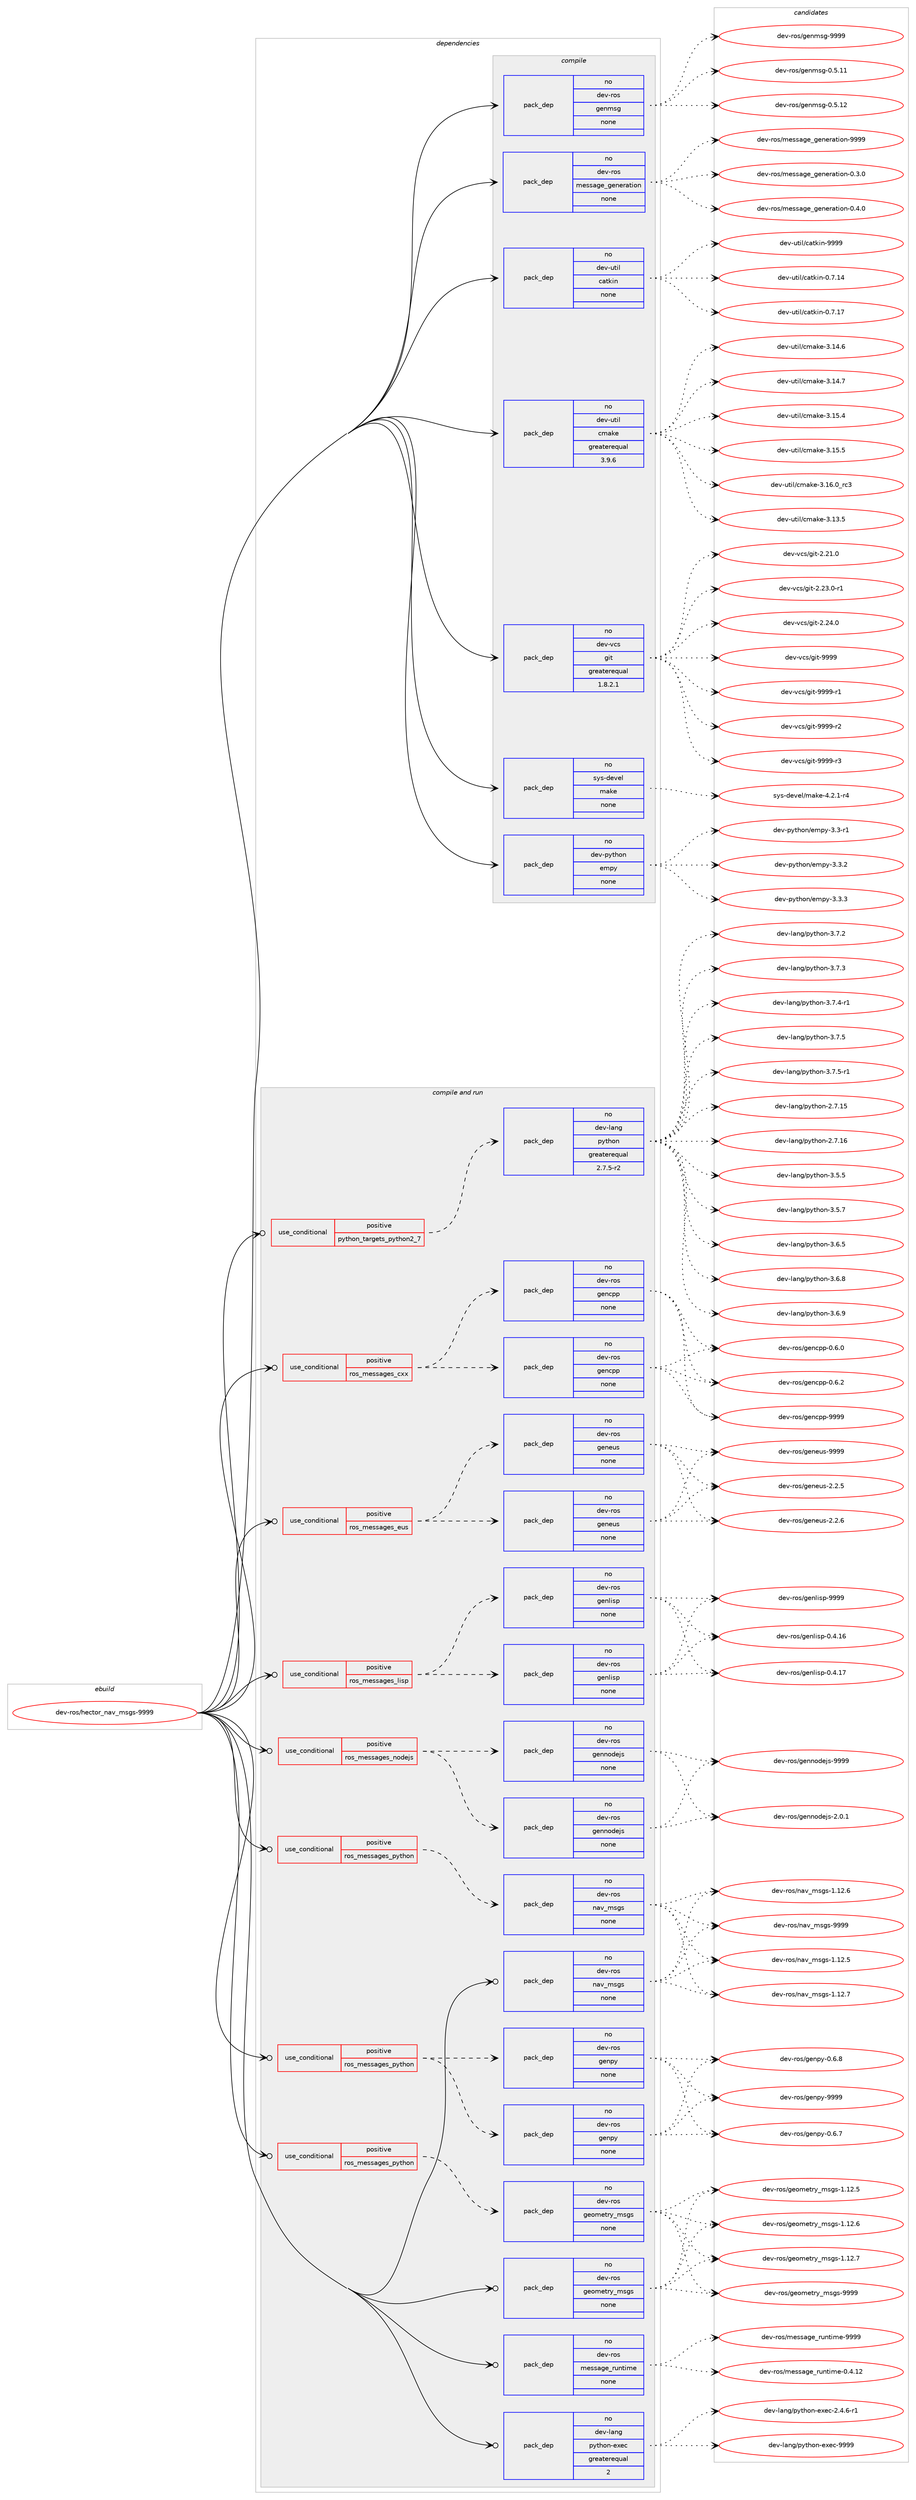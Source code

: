 digraph prolog {

# *************
# Graph options
# *************

newrank=true;
concentrate=true;
compound=true;
graph [rankdir=LR,fontname=Helvetica,fontsize=10,ranksep=1.5];#, ranksep=2.5, nodesep=0.2];
edge  [arrowhead=vee];
node  [fontname=Helvetica,fontsize=10];

# **********
# The ebuild
# **********

subgraph cluster_leftcol {
color=gray;
rank=same;
label=<<i>ebuild</i>>;
id [label="dev-ros/hector_nav_msgs-9999", color=red, width=4, href="../dev-ros/hector_nav_msgs-9999.svg"];
}

# ****************
# The dependencies
# ****************

subgraph cluster_midcol {
color=gray;
label=<<i>dependencies</i>>;
subgraph cluster_compile {
fillcolor="#eeeeee";
style=filled;
label=<<i>compile</i>>;
subgraph pack488439 {
dependency653832 [label=<<TABLE BORDER="0" CELLBORDER="1" CELLSPACING="0" CELLPADDING="4" WIDTH="220"><TR><TD ROWSPAN="6" CELLPADDING="30">pack_dep</TD></TR><TR><TD WIDTH="110">no</TD></TR><TR><TD>dev-python</TD></TR><TR><TD>empy</TD></TR><TR><TD>none</TD></TR><TR><TD></TD></TR></TABLE>>, shape=none, color=blue];
}
id:e -> dependency653832:w [weight=20,style="solid",arrowhead="vee"];
subgraph pack488440 {
dependency653833 [label=<<TABLE BORDER="0" CELLBORDER="1" CELLSPACING="0" CELLPADDING="4" WIDTH="220"><TR><TD ROWSPAN="6" CELLPADDING="30">pack_dep</TD></TR><TR><TD WIDTH="110">no</TD></TR><TR><TD>dev-ros</TD></TR><TR><TD>genmsg</TD></TR><TR><TD>none</TD></TR><TR><TD></TD></TR></TABLE>>, shape=none, color=blue];
}
id:e -> dependency653833:w [weight=20,style="solid",arrowhead="vee"];
subgraph pack488441 {
dependency653834 [label=<<TABLE BORDER="0" CELLBORDER="1" CELLSPACING="0" CELLPADDING="4" WIDTH="220"><TR><TD ROWSPAN="6" CELLPADDING="30">pack_dep</TD></TR><TR><TD WIDTH="110">no</TD></TR><TR><TD>dev-ros</TD></TR><TR><TD>message_generation</TD></TR><TR><TD>none</TD></TR><TR><TD></TD></TR></TABLE>>, shape=none, color=blue];
}
id:e -> dependency653834:w [weight=20,style="solid",arrowhead="vee"];
subgraph pack488442 {
dependency653835 [label=<<TABLE BORDER="0" CELLBORDER="1" CELLSPACING="0" CELLPADDING="4" WIDTH="220"><TR><TD ROWSPAN="6" CELLPADDING="30">pack_dep</TD></TR><TR><TD WIDTH="110">no</TD></TR><TR><TD>dev-util</TD></TR><TR><TD>catkin</TD></TR><TR><TD>none</TD></TR><TR><TD></TD></TR></TABLE>>, shape=none, color=blue];
}
id:e -> dependency653835:w [weight=20,style="solid",arrowhead="vee"];
subgraph pack488443 {
dependency653836 [label=<<TABLE BORDER="0" CELLBORDER="1" CELLSPACING="0" CELLPADDING="4" WIDTH="220"><TR><TD ROWSPAN="6" CELLPADDING="30">pack_dep</TD></TR><TR><TD WIDTH="110">no</TD></TR><TR><TD>dev-util</TD></TR><TR><TD>cmake</TD></TR><TR><TD>greaterequal</TD></TR><TR><TD>3.9.6</TD></TR></TABLE>>, shape=none, color=blue];
}
id:e -> dependency653836:w [weight=20,style="solid",arrowhead="vee"];
subgraph pack488444 {
dependency653837 [label=<<TABLE BORDER="0" CELLBORDER="1" CELLSPACING="0" CELLPADDING="4" WIDTH="220"><TR><TD ROWSPAN="6" CELLPADDING="30">pack_dep</TD></TR><TR><TD WIDTH="110">no</TD></TR><TR><TD>dev-vcs</TD></TR><TR><TD>git</TD></TR><TR><TD>greaterequal</TD></TR><TR><TD>1.8.2.1</TD></TR></TABLE>>, shape=none, color=blue];
}
id:e -> dependency653837:w [weight=20,style="solid",arrowhead="vee"];
subgraph pack488445 {
dependency653838 [label=<<TABLE BORDER="0" CELLBORDER="1" CELLSPACING="0" CELLPADDING="4" WIDTH="220"><TR><TD ROWSPAN="6" CELLPADDING="30">pack_dep</TD></TR><TR><TD WIDTH="110">no</TD></TR><TR><TD>sys-devel</TD></TR><TR><TD>make</TD></TR><TR><TD>none</TD></TR><TR><TD></TD></TR></TABLE>>, shape=none, color=blue];
}
id:e -> dependency653838:w [weight=20,style="solid",arrowhead="vee"];
}
subgraph cluster_compileandrun {
fillcolor="#eeeeee";
style=filled;
label=<<i>compile and run</i>>;
subgraph cond153487 {
dependency653839 [label=<<TABLE BORDER="0" CELLBORDER="1" CELLSPACING="0" CELLPADDING="4"><TR><TD ROWSPAN="3" CELLPADDING="10">use_conditional</TD></TR><TR><TD>positive</TD></TR><TR><TD>python_targets_python2_7</TD></TR></TABLE>>, shape=none, color=red];
subgraph pack488446 {
dependency653840 [label=<<TABLE BORDER="0" CELLBORDER="1" CELLSPACING="0" CELLPADDING="4" WIDTH="220"><TR><TD ROWSPAN="6" CELLPADDING="30">pack_dep</TD></TR><TR><TD WIDTH="110">no</TD></TR><TR><TD>dev-lang</TD></TR><TR><TD>python</TD></TR><TR><TD>greaterequal</TD></TR><TR><TD>2.7.5-r2</TD></TR></TABLE>>, shape=none, color=blue];
}
dependency653839:e -> dependency653840:w [weight=20,style="dashed",arrowhead="vee"];
}
id:e -> dependency653839:w [weight=20,style="solid",arrowhead="odotvee"];
subgraph cond153488 {
dependency653841 [label=<<TABLE BORDER="0" CELLBORDER="1" CELLSPACING="0" CELLPADDING="4"><TR><TD ROWSPAN="3" CELLPADDING="10">use_conditional</TD></TR><TR><TD>positive</TD></TR><TR><TD>ros_messages_cxx</TD></TR></TABLE>>, shape=none, color=red];
subgraph pack488447 {
dependency653842 [label=<<TABLE BORDER="0" CELLBORDER="1" CELLSPACING="0" CELLPADDING="4" WIDTH="220"><TR><TD ROWSPAN="6" CELLPADDING="30">pack_dep</TD></TR><TR><TD WIDTH="110">no</TD></TR><TR><TD>dev-ros</TD></TR><TR><TD>gencpp</TD></TR><TR><TD>none</TD></TR><TR><TD></TD></TR></TABLE>>, shape=none, color=blue];
}
dependency653841:e -> dependency653842:w [weight=20,style="dashed",arrowhead="vee"];
subgraph pack488448 {
dependency653843 [label=<<TABLE BORDER="0" CELLBORDER="1" CELLSPACING="0" CELLPADDING="4" WIDTH="220"><TR><TD ROWSPAN="6" CELLPADDING="30">pack_dep</TD></TR><TR><TD WIDTH="110">no</TD></TR><TR><TD>dev-ros</TD></TR><TR><TD>gencpp</TD></TR><TR><TD>none</TD></TR><TR><TD></TD></TR></TABLE>>, shape=none, color=blue];
}
dependency653841:e -> dependency653843:w [weight=20,style="dashed",arrowhead="vee"];
}
id:e -> dependency653841:w [weight=20,style="solid",arrowhead="odotvee"];
subgraph cond153489 {
dependency653844 [label=<<TABLE BORDER="0" CELLBORDER="1" CELLSPACING="0" CELLPADDING="4"><TR><TD ROWSPAN="3" CELLPADDING="10">use_conditional</TD></TR><TR><TD>positive</TD></TR><TR><TD>ros_messages_eus</TD></TR></TABLE>>, shape=none, color=red];
subgraph pack488449 {
dependency653845 [label=<<TABLE BORDER="0" CELLBORDER="1" CELLSPACING="0" CELLPADDING="4" WIDTH="220"><TR><TD ROWSPAN="6" CELLPADDING="30">pack_dep</TD></TR><TR><TD WIDTH="110">no</TD></TR><TR><TD>dev-ros</TD></TR><TR><TD>geneus</TD></TR><TR><TD>none</TD></TR><TR><TD></TD></TR></TABLE>>, shape=none, color=blue];
}
dependency653844:e -> dependency653845:w [weight=20,style="dashed",arrowhead="vee"];
subgraph pack488450 {
dependency653846 [label=<<TABLE BORDER="0" CELLBORDER="1" CELLSPACING="0" CELLPADDING="4" WIDTH="220"><TR><TD ROWSPAN="6" CELLPADDING="30">pack_dep</TD></TR><TR><TD WIDTH="110">no</TD></TR><TR><TD>dev-ros</TD></TR><TR><TD>geneus</TD></TR><TR><TD>none</TD></TR><TR><TD></TD></TR></TABLE>>, shape=none, color=blue];
}
dependency653844:e -> dependency653846:w [weight=20,style="dashed",arrowhead="vee"];
}
id:e -> dependency653844:w [weight=20,style="solid",arrowhead="odotvee"];
subgraph cond153490 {
dependency653847 [label=<<TABLE BORDER="0" CELLBORDER="1" CELLSPACING="0" CELLPADDING="4"><TR><TD ROWSPAN="3" CELLPADDING="10">use_conditional</TD></TR><TR><TD>positive</TD></TR><TR><TD>ros_messages_lisp</TD></TR></TABLE>>, shape=none, color=red];
subgraph pack488451 {
dependency653848 [label=<<TABLE BORDER="0" CELLBORDER="1" CELLSPACING="0" CELLPADDING="4" WIDTH="220"><TR><TD ROWSPAN="6" CELLPADDING="30">pack_dep</TD></TR><TR><TD WIDTH="110">no</TD></TR><TR><TD>dev-ros</TD></TR><TR><TD>genlisp</TD></TR><TR><TD>none</TD></TR><TR><TD></TD></TR></TABLE>>, shape=none, color=blue];
}
dependency653847:e -> dependency653848:w [weight=20,style="dashed",arrowhead="vee"];
subgraph pack488452 {
dependency653849 [label=<<TABLE BORDER="0" CELLBORDER="1" CELLSPACING="0" CELLPADDING="4" WIDTH="220"><TR><TD ROWSPAN="6" CELLPADDING="30">pack_dep</TD></TR><TR><TD WIDTH="110">no</TD></TR><TR><TD>dev-ros</TD></TR><TR><TD>genlisp</TD></TR><TR><TD>none</TD></TR><TR><TD></TD></TR></TABLE>>, shape=none, color=blue];
}
dependency653847:e -> dependency653849:w [weight=20,style="dashed",arrowhead="vee"];
}
id:e -> dependency653847:w [weight=20,style="solid",arrowhead="odotvee"];
subgraph cond153491 {
dependency653850 [label=<<TABLE BORDER="0" CELLBORDER="1" CELLSPACING="0" CELLPADDING="4"><TR><TD ROWSPAN="3" CELLPADDING="10">use_conditional</TD></TR><TR><TD>positive</TD></TR><TR><TD>ros_messages_nodejs</TD></TR></TABLE>>, shape=none, color=red];
subgraph pack488453 {
dependency653851 [label=<<TABLE BORDER="0" CELLBORDER="1" CELLSPACING="0" CELLPADDING="4" WIDTH="220"><TR><TD ROWSPAN="6" CELLPADDING="30">pack_dep</TD></TR><TR><TD WIDTH="110">no</TD></TR><TR><TD>dev-ros</TD></TR><TR><TD>gennodejs</TD></TR><TR><TD>none</TD></TR><TR><TD></TD></TR></TABLE>>, shape=none, color=blue];
}
dependency653850:e -> dependency653851:w [weight=20,style="dashed",arrowhead="vee"];
subgraph pack488454 {
dependency653852 [label=<<TABLE BORDER="0" CELLBORDER="1" CELLSPACING="0" CELLPADDING="4" WIDTH="220"><TR><TD ROWSPAN="6" CELLPADDING="30">pack_dep</TD></TR><TR><TD WIDTH="110">no</TD></TR><TR><TD>dev-ros</TD></TR><TR><TD>gennodejs</TD></TR><TR><TD>none</TD></TR><TR><TD></TD></TR></TABLE>>, shape=none, color=blue];
}
dependency653850:e -> dependency653852:w [weight=20,style="dashed",arrowhead="vee"];
}
id:e -> dependency653850:w [weight=20,style="solid",arrowhead="odotvee"];
subgraph cond153492 {
dependency653853 [label=<<TABLE BORDER="0" CELLBORDER="1" CELLSPACING="0" CELLPADDING="4"><TR><TD ROWSPAN="3" CELLPADDING="10">use_conditional</TD></TR><TR><TD>positive</TD></TR><TR><TD>ros_messages_python</TD></TR></TABLE>>, shape=none, color=red];
subgraph pack488455 {
dependency653854 [label=<<TABLE BORDER="0" CELLBORDER="1" CELLSPACING="0" CELLPADDING="4" WIDTH="220"><TR><TD ROWSPAN="6" CELLPADDING="30">pack_dep</TD></TR><TR><TD WIDTH="110">no</TD></TR><TR><TD>dev-ros</TD></TR><TR><TD>genpy</TD></TR><TR><TD>none</TD></TR><TR><TD></TD></TR></TABLE>>, shape=none, color=blue];
}
dependency653853:e -> dependency653854:w [weight=20,style="dashed",arrowhead="vee"];
subgraph pack488456 {
dependency653855 [label=<<TABLE BORDER="0" CELLBORDER="1" CELLSPACING="0" CELLPADDING="4" WIDTH="220"><TR><TD ROWSPAN="6" CELLPADDING="30">pack_dep</TD></TR><TR><TD WIDTH="110">no</TD></TR><TR><TD>dev-ros</TD></TR><TR><TD>genpy</TD></TR><TR><TD>none</TD></TR><TR><TD></TD></TR></TABLE>>, shape=none, color=blue];
}
dependency653853:e -> dependency653855:w [weight=20,style="dashed",arrowhead="vee"];
}
id:e -> dependency653853:w [weight=20,style="solid",arrowhead="odotvee"];
subgraph cond153493 {
dependency653856 [label=<<TABLE BORDER="0" CELLBORDER="1" CELLSPACING="0" CELLPADDING="4"><TR><TD ROWSPAN="3" CELLPADDING="10">use_conditional</TD></TR><TR><TD>positive</TD></TR><TR><TD>ros_messages_python</TD></TR></TABLE>>, shape=none, color=red];
subgraph pack488457 {
dependency653857 [label=<<TABLE BORDER="0" CELLBORDER="1" CELLSPACING="0" CELLPADDING="4" WIDTH="220"><TR><TD ROWSPAN="6" CELLPADDING="30">pack_dep</TD></TR><TR><TD WIDTH="110">no</TD></TR><TR><TD>dev-ros</TD></TR><TR><TD>geometry_msgs</TD></TR><TR><TD>none</TD></TR><TR><TD></TD></TR></TABLE>>, shape=none, color=blue];
}
dependency653856:e -> dependency653857:w [weight=20,style="dashed",arrowhead="vee"];
}
id:e -> dependency653856:w [weight=20,style="solid",arrowhead="odotvee"];
subgraph cond153494 {
dependency653858 [label=<<TABLE BORDER="0" CELLBORDER="1" CELLSPACING="0" CELLPADDING="4"><TR><TD ROWSPAN="3" CELLPADDING="10">use_conditional</TD></TR><TR><TD>positive</TD></TR><TR><TD>ros_messages_python</TD></TR></TABLE>>, shape=none, color=red];
subgraph pack488458 {
dependency653859 [label=<<TABLE BORDER="0" CELLBORDER="1" CELLSPACING="0" CELLPADDING="4" WIDTH="220"><TR><TD ROWSPAN="6" CELLPADDING="30">pack_dep</TD></TR><TR><TD WIDTH="110">no</TD></TR><TR><TD>dev-ros</TD></TR><TR><TD>nav_msgs</TD></TR><TR><TD>none</TD></TR><TR><TD></TD></TR></TABLE>>, shape=none, color=blue];
}
dependency653858:e -> dependency653859:w [weight=20,style="dashed",arrowhead="vee"];
}
id:e -> dependency653858:w [weight=20,style="solid",arrowhead="odotvee"];
subgraph pack488459 {
dependency653860 [label=<<TABLE BORDER="0" CELLBORDER="1" CELLSPACING="0" CELLPADDING="4" WIDTH="220"><TR><TD ROWSPAN="6" CELLPADDING="30">pack_dep</TD></TR><TR><TD WIDTH="110">no</TD></TR><TR><TD>dev-lang</TD></TR><TR><TD>python-exec</TD></TR><TR><TD>greaterequal</TD></TR><TR><TD>2</TD></TR></TABLE>>, shape=none, color=blue];
}
id:e -> dependency653860:w [weight=20,style="solid",arrowhead="odotvee"];
subgraph pack488460 {
dependency653861 [label=<<TABLE BORDER="0" CELLBORDER="1" CELLSPACING="0" CELLPADDING="4" WIDTH="220"><TR><TD ROWSPAN="6" CELLPADDING="30">pack_dep</TD></TR><TR><TD WIDTH="110">no</TD></TR><TR><TD>dev-ros</TD></TR><TR><TD>geometry_msgs</TD></TR><TR><TD>none</TD></TR><TR><TD></TD></TR></TABLE>>, shape=none, color=blue];
}
id:e -> dependency653861:w [weight=20,style="solid",arrowhead="odotvee"];
subgraph pack488461 {
dependency653862 [label=<<TABLE BORDER="0" CELLBORDER="1" CELLSPACING="0" CELLPADDING="4" WIDTH="220"><TR><TD ROWSPAN="6" CELLPADDING="30">pack_dep</TD></TR><TR><TD WIDTH="110">no</TD></TR><TR><TD>dev-ros</TD></TR><TR><TD>message_runtime</TD></TR><TR><TD>none</TD></TR><TR><TD></TD></TR></TABLE>>, shape=none, color=blue];
}
id:e -> dependency653862:w [weight=20,style="solid",arrowhead="odotvee"];
subgraph pack488462 {
dependency653863 [label=<<TABLE BORDER="0" CELLBORDER="1" CELLSPACING="0" CELLPADDING="4" WIDTH="220"><TR><TD ROWSPAN="6" CELLPADDING="30">pack_dep</TD></TR><TR><TD WIDTH="110">no</TD></TR><TR><TD>dev-ros</TD></TR><TR><TD>nav_msgs</TD></TR><TR><TD>none</TD></TR><TR><TD></TD></TR></TABLE>>, shape=none, color=blue];
}
id:e -> dependency653863:w [weight=20,style="solid",arrowhead="odotvee"];
}
subgraph cluster_run {
fillcolor="#eeeeee";
style=filled;
label=<<i>run</i>>;
}
}

# **************
# The candidates
# **************

subgraph cluster_choices {
rank=same;
color=gray;
label=<<i>candidates</i>>;

subgraph choice488439 {
color=black;
nodesep=1;
choice1001011184511212111610411111047101109112121455146514511449 [label="dev-python/empy-3.3-r1", color=red, width=4,href="../dev-python/empy-3.3-r1.svg"];
choice1001011184511212111610411111047101109112121455146514650 [label="dev-python/empy-3.3.2", color=red, width=4,href="../dev-python/empy-3.3.2.svg"];
choice1001011184511212111610411111047101109112121455146514651 [label="dev-python/empy-3.3.3", color=red, width=4,href="../dev-python/empy-3.3.3.svg"];
dependency653832:e -> choice1001011184511212111610411111047101109112121455146514511449:w [style=dotted,weight="100"];
dependency653832:e -> choice1001011184511212111610411111047101109112121455146514650:w [style=dotted,weight="100"];
dependency653832:e -> choice1001011184511212111610411111047101109112121455146514651:w [style=dotted,weight="100"];
}
subgraph choice488440 {
color=black;
nodesep=1;
choice100101118451141111154710310111010911510345484653464949 [label="dev-ros/genmsg-0.5.11", color=red, width=4,href="../dev-ros/genmsg-0.5.11.svg"];
choice100101118451141111154710310111010911510345484653464950 [label="dev-ros/genmsg-0.5.12", color=red, width=4,href="../dev-ros/genmsg-0.5.12.svg"];
choice10010111845114111115471031011101091151034557575757 [label="dev-ros/genmsg-9999", color=red, width=4,href="../dev-ros/genmsg-9999.svg"];
dependency653833:e -> choice100101118451141111154710310111010911510345484653464949:w [style=dotted,weight="100"];
dependency653833:e -> choice100101118451141111154710310111010911510345484653464950:w [style=dotted,weight="100"];
dependency653833:e -> choice10010111845114111115471031011101091151034557575757:w [style=dotted,weight="100"];
}
subgraph choice488441 {
color=black;
nodesep=1;
choice1001011184511411111547109101115115971031019510310111010111497116105111110454846514648 [label="dev-ros/message_generation-0.3.0", color=red, width=4,href="../dev-ros/message_generation-0.3.0.svg"];
choice1001011184511411111547109101115115971031019510310111010111497116105111110454846524648 [label="dev-ros/message_generation-0.4.0", color=red, width=4,href="../dev-ros/message_generation-0.4.0.svg"];
choice10010111845114111115471091011151159710310195103101110101114971161051111104557575757 [label="dev-ros/message_generation-9999", color=red, width=4,href="../dev-ros/message_generation-9999.svg"];
dependency653834:e -> choice1001011184511411111547109101115115971031019510310111010111497116105111110454846514648:w [style=dotted,weight="100"];
dependency653834:e -> choice1001011184511411111547109101115115971031019510310111010111497116105111110454846524648:w [style=dotted,weight="100"];
dependency653834:e -> choice10010111845114111115471091011151159710310195103101110101114971161051111104557575757:w [style=dotted,weight="100"];
}
subgraph choice488442 {
color=black;
nodesep=1;
choice1001011184511711610510847999711610710511045484655464952 [label="dev-util/catkin-0.7.14", color=red, width=4,href="../dev-util/catkin-0.7.14.svg"];
choice1001011184511711610510847999711610710511045484655464955 [label="dev-util/catkin-0.7.17", color=red, width=4,href="../dev-util/catkin-0.7.17.svg"];
choice100101118451171161051084799971161071051104557575757 [label="dev-util/catkin-9999", color=red, width=4,href="../dev-util/catkin-9999.svg"];
dependency653835:e -> choice1001011184511711610510847999711610710511045484655464952:w [style=dotted,weight="100"];
dependency653835:e -> choice1001011184511711610510847999711610710511045484655464955:w [style=dotted,weight="100"];
dependency653835:e -> choice100101118451171161051084799971161071051104557575757:w [style=dotted,weight="100"];
}
subgraph choice488443 {
color=black;
nodesep=1;
choice1001011184511711610510847991099710710145514649514653 [label="dev-util/cmake-3.13.5", color=red, width=4,href="../dev-util/cmake-3.13.5.svg"];
choice1001011184511711610510847991099710710145514649524654 [label="dev-util/cmake-3.14.6", color=red, width=4,href="../dev-util/cmake-3.14.6.svg"];
choice1001011184511711610510847991099710710145514649524655 [label="dev-util/cmake-3.14.7", color=red, width=4,href="../dev-util/cmake-3.14.7.svg"];
choice1001011184511711610510847991099710710145514649534652 [label="dev-util/cmake-3.15.4", color=red, width=4,href="../dev-util/cmake-3.15.4.svg"];
choice1001011184511711610510847991099710710145514649534653 [label="dev-util/cmake-3.15.5", color=red, width=4,href="../dev-util/cmake-3.15.5.svg"];
choice1001011184511711610510847991099710710145514649544648951149951 [label="dev-util/cmake-3.16.0_rc3", color=red, width=4,href="../dev-util/cmake-3.16.0_rc3.svg"];
dependency653836:e -> choice1001011184511711610510847991099710710145514649514653:w [style=dotted,weight="100"];
dependency653836:e -> choice1001011184511711610510847991099710710145514649524654:w [style=dotted,weight="100"];
dependency653836:e -> choice1001011184511711610510847991099710710145514649524655:w [style=dotted,weight="100"];
dependency653836:e -> choice1001011184511711610510847991099710710145514649534652:w [style=dotted,weight="100"];
dependency653836:e -> choice1001011184511711610510847991099710710145514649534653:w [style=dotted,weight="100"];
dependency653836:e -> choice1001011184511711610510847991099710710145514649544648951149951:w [style=dotted,weight="100"];
}
subgraph choice488444 {
color=black;
nodesep=1;
choice10010111845118991154710310511645504650494648 [label="dev-vcs/git-2.21.0", color=red, width=4,href="../dev-vcs/git-2.21.0.svg"];
choice100101118451189911547103105116455046505146484511449 [label="dev-vcs/git-2.23.0-r1", color=red, width=4,href="../dev-vcs/git-2.23.0-r1.svg"];
choice10010111845118991154710310511645504650524648 [label="dev-vcs/git-2.24.0", color=red, width=4,href="../dev-vcs/git-2.24.0.svg"];
choice1001011184511899115471031051164557575757 [label="dev-vcs/git-9999", color=red, width=4,href="../dev-vcs/git-9999.svg"];
choice10010111845118991154710310511645575757574511449 [label="dev-vcs/git-9999-r1", color=red, width=4,href="../dev-vcs/git-9999-r1.svg"];
choice10010111845118991154710310511645575757574511450 [label="dev-vcs/git-9999-r2", color=red, width=4,href="../dev-vcs/git-9999-r2.svg"];
choice10010111845118991154710310511645575757574511451 [label="dev-vcs/git-9999-r3", color=red, width=4,href="../dev-vcs/git-9999-r3.svg"];
dependency653837:e -> choice10010111845118991154710310511645504650494648:w [style=dotted,weight="100"];
dependency653837:e -> choice100101118451189911547103105116455046505146484511449:w [style=dotted,weight="100"];
dependency653837:e -> choice10010111845118991154710310511645504650524648:w [style=dotted,weight="100"];
dependency653837:e -> choice1001011184511899115471031051164557575757:w [style=dotted,weight="100"];
dependency653837:e -> choice10010111845118991154710310511645575757574511449:w [style=dotted,weight="100"];
dependency653837:e -> choice10010111845118991154710310511645575757574511450:w [style=dotted,weight="100"];
dependency653837:e -> choice10010111845118991154710310511645575757574511451:w [style=dotted,weight="100"];
}
subgraph choice488445 {
color=black;
nodesep=1;
choice1151211154510010111810110847109971071014552465046494511452 [label="sys-devel/make-4.2.1-r4", color=red, width=4,href="../sys-devel/make-4.2.1-r4.svg"];
dependency653838:e -> choice1151211154510010111810110847109971071014552465046494511452:w [style=dotted,weight="100"];
}
subgraph choice488446 {
color=black;
nodesep=1;
choice10010111845108971101034711212111610411111045504655464953 [label="dev-lang/python-2.7.15", color=red, width=4,href="../dev-lang/python-2.7.15.svg"];
choice10010111845108971101034711212111610411111045504655464954 [label="dev-lang/python-2.7.16", color=red, width=4,href="../dev-lang/python-2.7.16.svg"];
choice100101118451089711010347112121116104111110455146534653 [label="dev-lang/python-3.5.5", color=red, width=4,href="../dev-lang/python-3.5.5.svg"];
choice100101118451089711010347112121116104111110455146534655 [label="dev-lang/python-3.5.7", color=red, width=4,href="../dev-lang/python-3.5.7.svg"];
choice100101118451089711010347112121116104111110455146544653 [label="dev-lang/python-3.6.5", color=red, width=4,href="../dev-lang/python-3.6.5.svg"];
choice100101118451089711010347112121116104111110455146544656 [label="dev-lang/python-3.6.8", color=red, width=4,href="../dev-lang/python-3.6.8.svg"];
choice100101118451089711010347112121116104111110455146544657 [label="dev-lang/python-3.6.9", color=red, width=4,href="../dev-lang/python-3.6.9.svg"];
choice100101118451089711010347112121116104111110455146554650 [label="dev-lang/python-3.7.2", color=red, width=4,href="../dev-lang/python-3.7.2.svg"];
choice100101118451089711010347112121116104111110455146554651 [label="dev-lang/python-3.7.3", color=red, width=4,href="../dev-lang/python-3.7.3.svg"];
choice1001011184510897110103471121211161041111104551465546524511449 [label="dev-lang/python-3.7.4-r1", color=red, width=4,href="../dev-lang/python-3.7.4-r1.svg"];
choice100101118451089711010347112121116104111110455146554653 [label="dev-lang/python-3.7.5", color=red, width=4,href="../dev-lang/python-3.7.5.svg"];
choice1001011184510897110103471121211161041111104551465546534511449 [label="dev-lang/python-3.7.5-r1", color=red, width=4,href="../dev-lang/python-3.7.5-r1.svg"];
dependency653840:e -> choice10010111845108971101034711212111610411111045504655464953:w [style=dotted,weight="100"];
dependency653840:e -> choice10010111845108971101034711212111610411111045504655464954:w [style=dotted,weight="100"];
dependency653840:e -> choice100101118451089711010347112121116104111110455146534653:w [style=dotted,weight="100"];
dependency653840:e -> choice100101118451089711010347112121116104111110455146534655:w [style=dotted,weight="100"];
dependency653840:e -> choice100101118451089711010347112121116104111110455146544653:w [style=dotted,weight="100"];
dependency653840:e -> choice100101118451089711010347112121116104111110455146544656:w [style=dotted,weight="100"];
dependency653840:e -> choice100101118451089711010347112121116104111110455146544657:w [style=dotted,weight="100"];
dependency653840:e -> choice100101118451089711010347112121116104111110455146554650:w [style=dotted,weight="100"];
dependency653840:e -> choice100101118451089711010347112121116104111110455146554651:w [style=dotted,weight="100"];
dependency653840:e -> choice1001011184510897110103471121211161041111104551465546524511449:w [style=dotted,weight="100"];
dependency653840:e -> choice100101118451089711010347112121116104111110455146554653:w [style=dotted,weight="100"];
dependency653840:e -> choice1001011184510897110103471121211161041111104551465546534511449:w [style=dotted,weight="100"];
}
subgraph choice488447 {
color=black;
nodesep=1;
choice100101118451141111154710310111099112112454846544648 [label="dev-ros/gencpp-0.6.0", color=red, width=4,href="../dev-ros/gencpp-0.6.0.svg"];
choice100101118451141111154710310111099112112454846544650 [label="dev-ros/gencpp-0.6.2", color=red, width=4,href="../dev-ros/gencpp-0.6.2.svg"];
choice1001011184511411111547103101110991121124557575757 [label="dev-ros/gencpp-9999", color=red, width=4,href="../dev-ros/gencpp-9999.svg"];
dependency653842:e -> choice100101118451141111154710310111099112112454846544648:w [style=dotted,weight="100"];
dependency653842:e -> choice100101118451141111154710310111099112112454846544650:w [style=dotted,weight="100"];
dependency653842:e -> choice1001011184511411111547103101110991121124557575757:w [style=dotted,weight="100"];
}
subgraph choice488448 {
color=black;
nodesep=1;
choice100101118451141111154710310111099112112454846544648 [label="dev-ros/gencpp-0.6.0", color=red, width=4,href="../dev-ros/gencpp-0.6.0.svg"];
choice100101118451141111154710310111099112112454846544650 [label="dev-ros/gencpp-0.6.2", color=red, width=4,href="../dev-ros/gencpp-0.6.2.svg"];
choice1001011184511411111547103101110991121124557575757 [label="dev-ros/gencpp-9999", color=red, width=4,href="../dev-ros/gencpp-9999.svg"];
dependency653843:e -> choice100101118451141111154710310111099112112454846544648:w [style=dotted,weight="100"];
dependency653843:e -> choice100101118451141111154710310111099112112454846544650:w [style=dotted,weight="100"];
dependency653843:e -> choice1001011184511411111547103101110991121124557575757:w [style=dotted,weight="100"];
}
subgraph choice488449 {
color=black;
nodesep=1;
choice1001011184511411111547103101110101117115455046504653 [label="dev-ros/geneus-2.2.5", color=red, width=4,href="../dev-ros/geneus-2.2.5.svg"];
choice1001011184511411111547103101110101117115455046504654 [label="dev-ros/geneus-2.2.6", color=red, width=4,href="../dev-ros/geneus-2.2.6.svg"];
choice10010111845114111115471031011101011171154557575757 [label="dev-ros/geneus-9999", color=red, width=4,href="../dev-ros/geneus-9999.svg"];
dependency653845:e -> choice1001011184511411111547103101110101117115455046504653:w [style=dotted,weight="100"];
dependency653845:e -> choice1001011184511411111547103101110101117115455046504654:w [style=dotted,weight="100"];
dependency653845:e -> choice10010111845114111115471031011101011171154557575757:w [style=dotted,weight="100"];
}
subgraph choice488450 {
color=black;
nodesep=1;
choice1001011184511411111547103101110101117115455046504653 [label="dev-ros/geneus-2.2.5", color=red, width=4,href="../dev-ros/geneus-2.2.5.svg"];
choice1001011184511411111547103101110101117115455046504654 [label="dev-ros/geneus-2.2.6", color=red, width=4,href="../dev-ros/geneus-2.2.6.svg"];
choice10010111845114111115471031011101011171154557575757 [label="dev-ros/geneus-9999", color=red, width=4,href="../dev-ros/geneus-9999.svg"];
dependency653846:e -> choice1001011184511411111547103101110101117115455046504653:w [style=dotted,weight="100"];
dependency653846:e -> choice1001011184511411111547103101110101117115455046504654:w [style=dotted,weight="100"];
dependency653846:e -> choice10010111845114111115471031011101011171154557575757:w [style=dotted,weight="100"];
}
subgraph choice488451 {
color=black;
nodesep=1;
choice100101118451141111154710310111010810511511245484652464954 [label="dev-ros/genlisp-0.4.16", color=red, width=4,href="../dev-ros/genlisp-0.4.16.svg"];
choice100101118451141111154710310111010810511511245484652464955 [label="dev-ros/genlisp-0.4.17", color=red, width=4,href="../dev-ros/genlisp-0.4.17.svg"];
choice10010111845114111115471031011101081051151124557575757 [label="dev-ros/genlisp-9999", color=red, width=4,href="../dev-ros/genlisp-9999.svg"];
dependency653848:e -> choice100101118451141111154710310111010810511511245484652464954:w [style=dotted,weight="100"];
dependency653848:e -> choice100101118451141111154710310111010810511511245484652464955:w [style=dotted,weight="100"];
dependency653848:e -> choice10010111845114111115471031011101081051151124557575757:w [style=dotted,weight="100"];
}
subgraph choice488452 {
color=black;
nodesep=1;
choice100101118451141111154710310111010810511511245484652464954 [label="dev-ros/genlisp-0.4.16", color=red, width=4,href="../dev-ros/genlisp-0.4.16.svg"];
choice100101118451141111154710310111010810511511245484652464955 [label="dev-ros/genlisp-0.4.17", color=red, width=4,href="../dev-ros/genlisp-0.4.17.svg"];
choice10010111845114111115471031011101081051151124557575757 [label="dev-ros/genlisp-9999", color=red, width=4,href="../dev-ros/genlisp-9999.svg"];
dependency653849:e -> choice100101118451141111154710310111010810511511245484652464954:w [style=dotted,weight="100"];
dependency653849:e -> choice100101118451141111154710310111010810511511245484652464955:w [style=dotted,weight="100"];
dependency653849:e -> choice10010111845114111115471031011101081051151124557575757:w [style=dotted,weight="100"];
}
subgraph choice488453 {
color=black;
nodesep=1;
choice1001011184511411111547103101110110111100101106115455046484649 [label="dev-ros/gennodejs-2.0.1", color=red, width=4,href="../dev-ros/gennodejs-2.0.1.svg"];
choice10010111845114111115471031011101101111001011061154557575757 [label="dev-ros/gennodejs-9999", color=red, width=4,href="../dev-ros/gennodejs-9999.svg"];
dependency653851:e -> choice1001011184511411111547103101110110111100101106115455046484649:w [style=dotted,weight="100"];
dependency653851:e -> choice10010111845114111115471031011101101111001011061154557575757:w [style=dotted,weight="100"];
}
subgraph choice488454 {
color=black;
nodesep=1;
choice1001011184511411111547103101110110111100101106115455046484649 [label="dev-ros/gennodejs-2.0.1", color=red, width=4,href="../dev-ros/gennodejs-2.0.1.svg"];
choice10010111845114111115471031011101101111001011061154557575757 [label="dev-ros/gennodejs-9999", color=red, width=4,href="../dev-ros/gennodejs-9999.svg"];
dependency653852:e -> choice1001011184511411111547103101110110111100101106115455046484649:w [style=dotted,weight="100"];
dependency653852:e -> choice10010111845114111115471031011101101111001011061154557575757:w [style=dotted,weight="100"];
}
subgraph choice488455 {
color=black;
nodesep=1;
choice1001011184511411111547103101110112121454846544655 [label="dev-ros/genpy-0.6.7", color=red, width=4,href="../dev-ros/genpy-0.6.7.svg"];
choice1001011184511411111547103101110112121454846544656 [label="dev-ros/genpy-0.6.8", color=red, width=4,href="../dev-ros/genpy-0.6.8.svg"];
choice10010111845114111115471031011101121214557575757 [label="dev-ros/genpy-9999", color=red, width=4,href="../dev-ros/genpy-9999.svg"];
dependency653854:e -> choice1001011184511411111547103101110112121454846544655:w [style=dotted,weight="100"];
dependency653854:e -> choice1001011184511411111547103101110112121454846544656:w [style=dotted,weight="100"];
dependency653854:e -> choice10010111845114111115471031011101121214557575757:w [style=dotted,weight="100"];
}
subgraph choice488456 {
color=black;
nodesep=1;
choice1001011184511411111547103101110112121454846544655 [label="dev-ros/genpy-0.6.7", color=red, width=4,href="../dev-ros/genpy-0.6.7.svg"];
choice1001011184511411111547103101110112121454846544656 [label="dev-ros/genpy-0.6.8", color=red, width=4,href="../dev-ros/genpy-0.6.8.svg"];
choice10010111845114111115471031011101121214557575757 [label="dev-ros/genpy-9999", color=red, width=4,href="../dev-ros/genpy-9999.svg"];
dependency653855:e -> choice1001011184511411111547103101110112121454846544655:w [style=dotted,weight="100"];
dependency653855:e -> choice1001011184511411111547103101110112121454846544656:w [style=dotted,weight="100"];
dependency653855:e -> choice10010111845114111115471031011101121214557575757:w [style=dotted,weight="100"];
}
subgraph choice488457 {
color=black;
nodesep=1;
choice10010111845114111115471031011111091011161141219510911510311545494649504653 [label="dev-ros/geometry_msgs-1.12.5", color=red, width=4,href="../dev-ros/geometry_msgs-1.12.5.svg"];
choice10010111845114111115471031011111091011161141219510911510311545494649504654 [label="dev-ros/geometry_msgs-1.12.6", color=red, width=4,href="../dev-ros/geometry_msgs-1.12.6.svg"];
choice10010111845114111115471031011111091011161141219510911510311545494649504655 [label="dev-ros/geometry_msgs-1.12.7", color=red, width=4,href="../dev-ros/geometry_msgs-1.12.7.svg"];
choice1001011184511411111547103101111109101116114121951091151031154557575757 [label="dev-ros/geometry_msgs-9999", color=red, width=4,href="../dev-ros/geometry_msgs-9999.svg"];
dependency653857:e -> choice10010111845114111115471031011111091011161141219510911510311545494649504653:w [style=dotted,weight="100"];
dependency653857:e -> choice10010111845114111115471031011111091011161141219510911510311545494649504654:w [style=dotted,weight="100"];
dependency653857:e -> choice10010111845114111115471031011111091011161141219510911510311545494649504655:w [style=dotted,weight="100"];
dependency653857:e -> choice1001011184511411111547103101111109101116114121951091151031154557575757:w [style=dotted,weight="100"];
}
subgraph choice488458 {
color=black;
nodesep=1;
choice1001011184511411111547110971189510911510311545494649504653 [label="dev-ros/nav_msgs-1.12.5", color=red, width=4,href="../dev-ros/nav_msgs-1.12.5.svg"];
choice1001011184511411111547110971189510911510311545494649504654 [label="dev-ros/nav_msgs-1.12.6", color=red, width=4,href="../dev-ros/nav_msgs-1.12.6.svg"];
choice1001011184511411111547110971189510911510311545494649504655 [label="dev-ros/nav_msgs-1.12.7", color=red, width=4,href="../dev-ros/nav_msgs-1.12.7.svg"];
choice100101118451141111154711097118951091151031154557575757 [label="dev-ros/nav_msgs-9999", color=red, width=4,href="../dev-ros/nav_msgs-9999.svg"];
dependency653859:e -> choice1001011184511411111547110971189510911510311545494649504653:w [style=dotted,weight="100"];
dependency653859:e -> choice1001011184511411111547110971189510911510311545494649504654:w [style=dotted,weight="100"];
dependency653859:e -> choice1001011184511411111547110971189510911510311545494649504655:w [style=dotted,weight="100"];
dependency653859:e -> choice100101118451141111154711097118951091151031154557575757:w [style=dotted,weight="100"];
}
subgraph choice488459 {
color=black;
nodesep=1;
choice10010111845108971101034711212111610411111045101120101994550465246544511449 [label="dev-lang/python-exec-2.4.6-r1", color=red, width=4,href="../dev-lang/python-exec-2.4.6-r1.svg"];
choice10010111845108971101034711212111610411111045101120101994557575757 [label="dev-lang/python-exec-9999", color=red, width=4,href="../dev-lang/python-exec-9999.svg"];
dependency653860:e -> choice10010111845108971101034711212111610411111045101120101994550465246544511449:w [style=dotted,weight="100"];
dependency653860:e -> choice10010111845108971101034711212111610411111045101120101994557575757:w [style=dotted,weight="100"];
}
subgraph choice488460 {
color=black;
nodesep=1;
choice10010111845114111115471031011111091011161141219510911510311545494649504653 [label="dev-ros/geometry_msgs-1.12.5", color=red, width=4,href="../dev-ros/geometry_msgs-1.12.5.svg"];
choice10010111845114111115471031011111091011161141219510911510311545494649504654 [label="dev-ros/geometry_msgs-1.12.6", color=red, width=4,href="../dev-ros/geometry_msgs-1.12.6.svg"];
choice10010111845114111115471031011111091011161141219510911510311545494649504655 [label="dev-ros/geometry_msgs-1.12.7", color=red, width=4,href="../dev-ros/geometry_msgs-1.12.7.svg"];
choice1001011184511411111547103101111109101116114121951091151031154557575757 [label="dev-ros/geometry_msgs-9999", color=red, width=4,href="../dev-ros/geometry_msgs-9999.svg"];
dependency653861:e -> choice10010111845114111115471031011111091011161141219510911510311545494649504653:w [style=dotted,weight="100"];
dependency653861:e -> choice10010111845114111115471031011111091011161141219510911510311545494649504654:w [style=dotted,weight="100"];
dependency653861:e -> choice10010111845114111115471031011111091011161141219510911510311545494649504655:w [style=dotted,weight="100"];
dependency653861:e -> choice1001011184511411111547103101111109101116114121951091151031154557575757:w [style=dotted,weight="100"];
}
subgraph choice488461 {
color=black;
nodesep=1;
choice1001011184511411111547109101115115971031019511411711011610510910145484652464950 [label="dev-ros/message_runtime-0.4.12", color=red, width=4,href="../dev-ros/message_runtime-0.4.12.svg"];
choice100101118451141111154710910111511597103101951141171101161051091014557575757 [label="dev-ros/message_runtime-9999", color=red, width=4,href="../dev-ros/message_runtime-9999.svg"];
dependency653862:e -> choice1001011184511411111547109101115115971031019511411711011610510910145484652464950:w [style=dotted,weight="100"];
dependency653862:e -> choice100101118451141111154710910111511597103101951141171101161051091014557575757:w [style=dotted,weight="100"];
}
subgraph choice488462 {
color=black;
nodesep=1;
choice1001011184511411111547110971189510911510311545494649504653 [label="dev-ros/nav_msgs-1.12.5", color=red, width=4,href="../dev-ros/nav_msgs-1.12.5.svg"];
choice1001011184511411111547110971189510911510311545494649504654 [label="dev-ros/nav_msgs-1.12.6", color=red, width=4,href="../dev-ros/nav_msgs-1.12.6.svg"];
choice1001011184511411111547110971189510911510311545494649504655 [label="dev-ros/nav_msgs-1.12.7", color=red, width=4,href="../dev-ros/nav_msgs-1.12.7.svg"];
choice100101118451141111154711097118951091151031154557575757 [label="dev-ros/nav_msgs-9999", color=red, width=4,href="../dev-ros/nav_msgs-9999.svg"];
dependency653863:e -> choice1001011184511411111547110971189510911510311545494649504653:w [style=dotted,weight="100"];
dependency653863:e -> choice1001011184511411111547110971189510911510311545494649504654:w [style=dotted,weight="100"];
dependency653863:e -> choice1001011184511411111547110971189510911510311545494649504655:w [style=dotted,weight="100"];
dependency653863:e -> choice100101118451141111154711097118951091151031154557575757:w [style=dotted,weight="100"];
}
}

}
